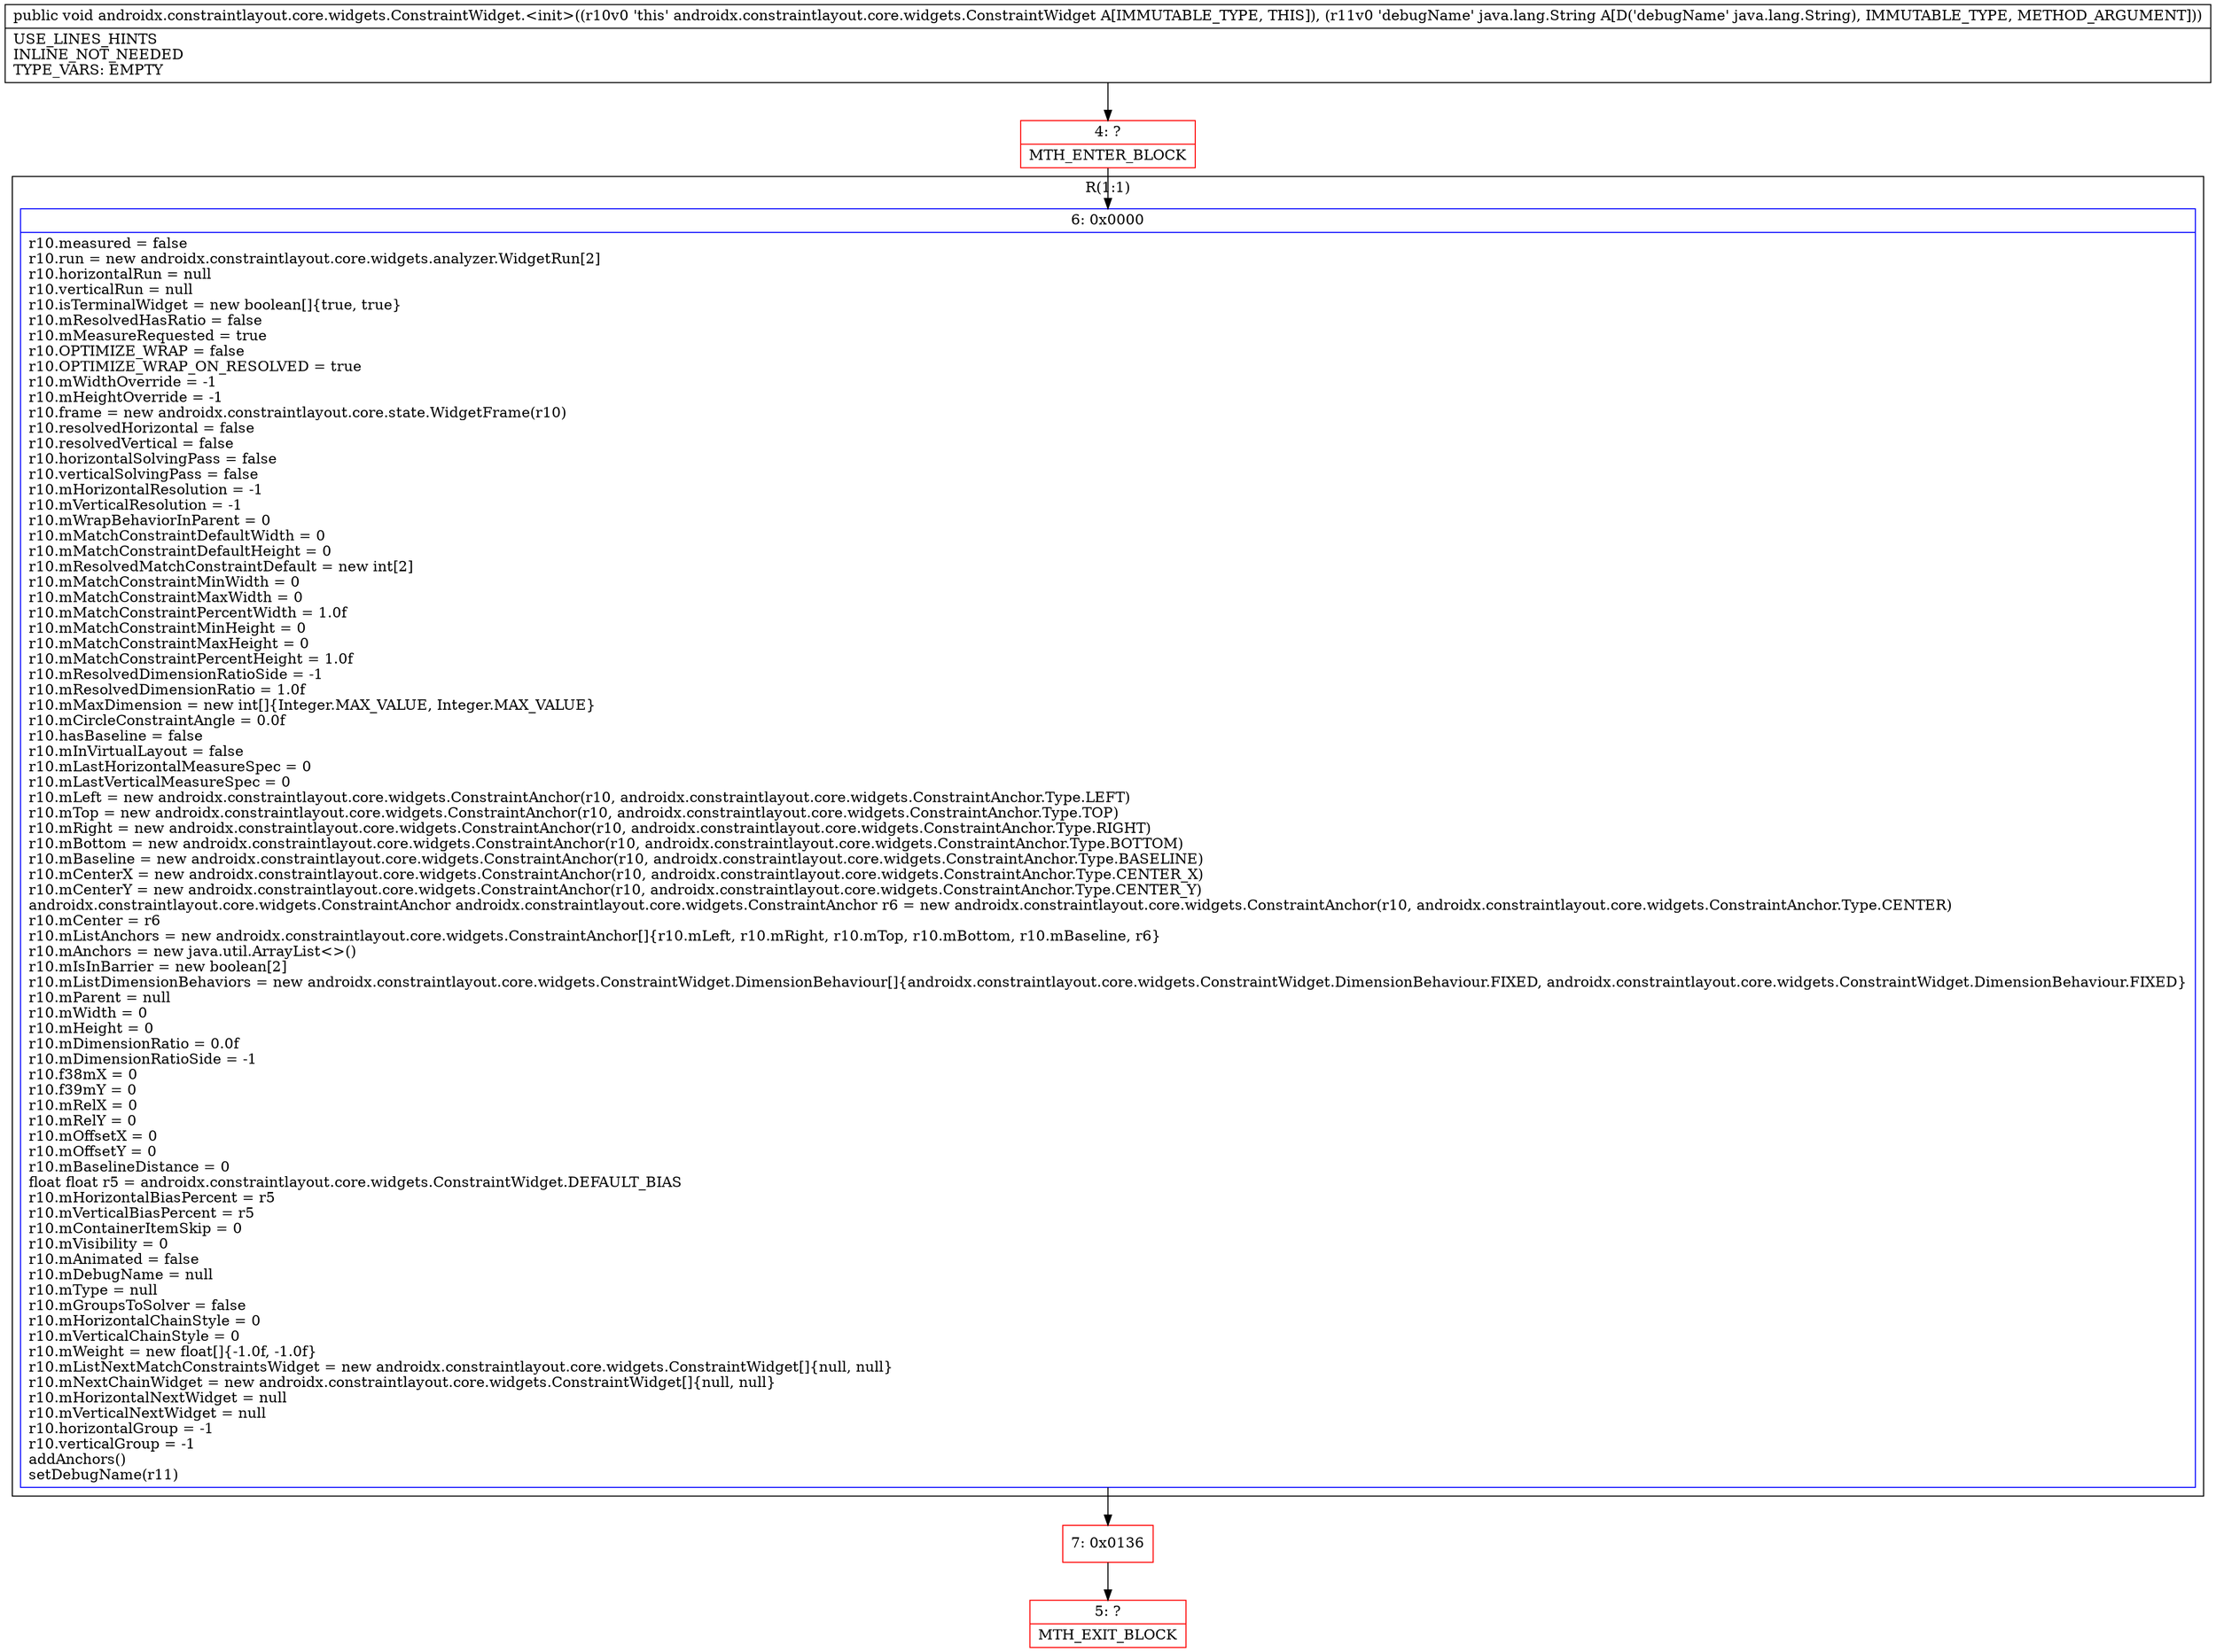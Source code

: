 digraph "CFG forandroidx.constraintlayout.core.widgets.ConstraintWidget.\<init\>(Ljava\/lang\/String;)V" {
subgraph cluster_Region_1460246889 {
label = "R(1:1)";
node [shape=record,color=blue];
Node_6 [shape=record,label="{6\:\ 0x0000|r10.measured = false\lr10.run = new androidx.constraintlayout.core.widgets.analyzer.WidgetRun[2]\lr10.horizontalRun = null\lr10.verticalRun = null\lr10.isTerminalWidget = new boolean[]\{true, true\}\lr10.mResolvedHasRatio = false\lr10.mMeasureRequested = true\lr10.OPTIMIZE_WRAP = false\lr10.OPTIMIZE_WRAP_ON_RESOLVED = true\lr10.mWidthOverride = \-1\lr10.mHeightOverride = \-1\lr10.frame = new androidx.constraintlayout.core.state.WidgetFrame(r10)\lr10.resolvedHorizontal = false\lr10.resolvedVertical = false\lr10.horizontalSolvingPass = false\lr10.verticalSolvingPass = false\lr10.mHorizontalResolution = \-1\lr10.mVerticalResolution = \-1\lr10.mWrapBehaviorInParent = 0\lr10.mMatchConstraintDefaultWidth = 0\lr10.mMatchConstraintDefaultHeight = 0\lr10.mResolvedMatchConstraintDefault = new int[2]\lr10.mMatchConstraintMinWidth = 0\lr10.mMatchConstraintMaxWidth = 0\lr10.mMatchConstraintPercentWidth = 1.0f\lr10.mMatchConstraintMinHeight = 0\lr10.mMatchConstraintMaxHeight = 0\lr10.mMatchConstraintPercentHeight = 1.0f\lr10.mResolvedDimensionRatioSide = \-1\lr10.mResolvedDimensionRatio = 1.0f\lr10.mMaxDimension = new int[]\{Integer.MAX_VALUE, Integer.MAX_VALUE\}\lr10.mCircleConstraintAngle = 0.0f\lr10.hasBaseline = false\lr10.mInVirtualLayout = false\lr10.mLastHorizontalMeasureSpec = 0\lr10.mLastVerticalMeasureSpec = 0\lr10.mLeft = new androidx.constraintlayout.core.widgets.ConstraintAnchor(r10, androidx.constraintlayout.core.widgets.ConstraintAnchor.Type.LEFT)\lr10.mTop = new androidx.constraintlayout.core.widgets.ConstraintAnchor(r10, androidx.constraintlayout.core.widgets.ConstraintAnchor.Type.TOP)\lr10.mRight = new androidx.constraintlayout.core.widgets.ConstraintAnchor(r10, androidx.constraintlayout.core.widgets.ConstraintAnchor.Type.RIGHT)\lr10.mBottom = new androidx.constraintlayout.core.widgets.ConstraintAnchor(r10, androidx.constraintlayout.core.widgets.ConstraintAnchor.Type.BOTTOM)\lr10.mBaseline = new androidx.constraintlayout.core.widgets.ConstraintAnchor(r10, androidx.constraintlayout.core.widgets.ConstraintAnchor.Type.BASELINE)\lr10.mCenterX = new androidx.constraintlayout.core.widgets.ConstraintAnchor(r10, androidx.constraintlayout.core.widgets.ConstraintAnchor.Type.CENTER_X)\lr10.mCenterY = new androidx.constraintlayout.core.widgets.ConstraintAnchor(r10, androidx.constraintlayout.core.widgets.ConstraintAnchor.Type.CENTER_Y)\landroidx.constraintlayout.core.widgets.ConstraintAnchor androidx.constraintlayout.core.widgets.ConstraintAnchor r6 = new androidx.constraintlayout.core.widgets.ConstraintAnchor(r10, androidx.constraintlayout.core.widgets.ConstraintAnchor.Type.CENTER)\lr10.mCenter = r6\lr10.mListAnchors = new androidx.constraintlayout.core.widgets.ConstraintAnchor[]\{r10.mLeft, r10.mRight, r10.mTop, r10.mBottom, r10.mBaseline, r6\}\lr10.mAnchors = new java.util.ArrayList\<\>()\lr10.mIsInBarrier = new boolean[2]\lr10.mListDimensionBehaviors = new androidx.constraintlayout.core.widgets.ConstraintWidget.DimensionBehaviour[]\{androidx.constraintlayout.core.widgets.ConstraintWidget.DimensionBehaviour.FIXED, androidx.constraintlayout.core.widgets.ConstraintWidget.DimensionBehaviour.FIXED\}\lr10.mParent = null\lr10.mWidth = 0\lr10.mHeight = 0\lr10.mDimensionRatio = 0.0f\lr10.mDimensionRatioSide = \-1\lr10.f38mX = 0\lr10.f39mY = 0\lr10.mRelX = 0\lr10.mRelY = 0\lr10.mOffsetX = 0\lr10.mOffsetY = 0\lr10.mBaselineDistance = 0\lfloat float r5 = androidx.constraintlayout.core.widgets.ConstraintWidget.DEFAULT_BIAS\lr10.mHorizontalBiasPercent = r5\lr10.mVerticalBiasPercent = r5\lr10.mContainerItemSkip = 0\lr10.mVisibility = 0\lr10.mAnimated = false\lr10.mDebugName = null\lr10.mType = null\lr10.mGroupsToSolver = false\lr10.mHorizontalChainStyle = 0\lr10.mVerticalChainStyle = 0\lr10.mWeight = new float[]\{\-1.0f, \-1.0f\}\lr10.mListNextMatchConstraintsWidget = new androidx.constraintlayout.core.widgets.ConstraintWidget[]\{null, null\}\lr10.mNextChainWidget = new androidx.constraintlayout.core.widgets.ConstraintWidget[]\{null, null\}\lr10.mHorizontalNextWidget = null\lr10.mVerticalNextWidget = null\lr10.horizontalGroup = \-1\lr10.verticalGroup = \-1\laddAnchors()\lsetDebugName(r11)\l}"];
}
Node_4 [shape=record,color=red,label="{4\:\ ?|MTH_ENTER_BLOCK\l}"];
Node_7 [shape=record,color=red,label="{7\:\ 0x0136}"];
Node_5 [shape=record,color=red,label="{5\:\ ?|MTH_EXIT_BLOCK\l}"];
MethodNode[shape=record,label="{public void androidx.constraintlayout.core.widgets.ConstraintWidget.\<init\>((r10v0 'this' androidx.constraintlayout.core.widgets.ConstraintWidget A[IMMUTABLE_TYPE, THIS]), (r11v0 'debugName' java.lang.String A[D('debugName' java.lang.String), IMMUTABLE_TYPE, METHOD_ARGUMENT]))  | USE_LINES_HINTS\lINLINE_NOT_NEEDED\lTYPE_VARS: EMPTY\l}"];
MethodNode -> Node_4;Node_6 -> Node_7;
Node_4 -> Node_6;
Node_7 -> Node_5;
}

